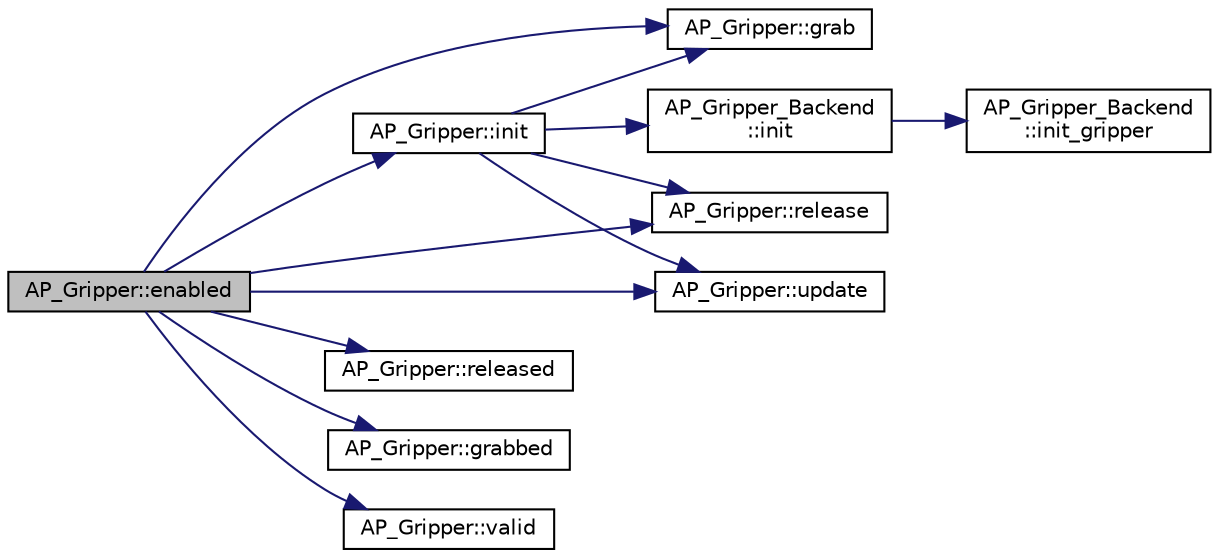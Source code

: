 digraph "AP_Gripper::enabled"
{
 // INTERACTIVE_SVG=YES
  edge [fontname="Helvetica",fontsize="10",labelfontname="Helvetica",labelfontsize="10"];
  node [fontname="Helvetica",fontsize="10",shape=record];
  rankdir="LR";
  Node1 [label="AP_Gripper::enabled",height=0.2,width=0.4,color="black", fillcolor="grey75", style="filled", fontcolor="black"];
  Node1 -> Node2 [color="midnightblue",fontsize="10",style="solid",fontname="Helvetica"];
  Node2 [label="AP_Gripper::init",height=0.2,width=0.4,color="black", fillcolor="white", style="filled",URL="$classAP__Gripper.html#a82817d48296f50234b66391d7dac76ff"];
  Node2 -> Node3 [color="midnightblue",fontsize="10",style="solid",fontname="Helvetica"];
  Node3 [label="AP_Gripper_Backend\l::init",height=0.2,width=0.4,color="black", fillcolor="white", style="filled",URL="$classAP__Gripper__Backend.html#a17b0015139d7c536d5b9c4cd288eab10"];
  Node3 -> Node4 [color="midnightblue",fontsize="10",style="solid",fontname="Helvetica"];
  Node4 [label="AP_Gripper_Backend\l::init_gripper",height=0.2,width=0.4,color="black", fillcolor="white", style="filled",URL="$classAP__Gripper__Backend.html#a952bea8bf1a916c086cee465dc1929e8"];
  Node2 -> Node5 [color="midnightblue",fontsize="10",style="solid",fontname="Helvetica"];
  Node5 [label="AP_Gripper::grab",height=0.2,width=0.4,color="black", fillcolor="white", style="filled",URL="$classAP__Gripper.html#a0ab7a524f9fc267b0a68eb3076702936"];
  Node2 -> Node6 [color="midnightblue",fontsize="10",style="solid",fontname="Helvetica"];
  Node6 [label="AP_Gripper::release",height=0.2,width=0.4,color="black", fillcolor="white", style="filled",URL="$classAP__Gripper.html#a40b0812c1f3ddefcc90bfb6d968c244c"];
  Node2 -> Node7 [color="midnightblue",fontsize="10",style="solid",fontname="Helvetica"];
  Node7 [label="AP_Gripper::update",height=0.2,width=0.4,color="black", fillcolor="white", style="filled",URL="$classAP__Gripper.html#a70dff03bb770169c694a18dfff48698a"];
  Node1 -> Node5 [color="midnightblue",fontsize="10",style="solid",fontname="Helvetica"];
  Node1 -> Node6 [color="midnightblue",fontsize="10",style="solid",fontname="Helvetica"];
  Node1 -> Node8 [color="midnightblue",fontsize="10",style="solid",fontname="Helvetica"];
  Node8 [label="AP_Gripper::released",height=0.2,width=0.4,color="black", fillcolor="white", style="filled",URL="$classAP__Gripper.html#a838481fa1f2044af9787c5acf38ffb0a"];
  Node1 -> Node9 [color="midnightblue",fontsize="10",style="solid",fontname="Helvetica"];
  Node9 [label="AP_Gripper::grabbed",height=0.2,width=0.4,color="black", fillcolor="white", style="filled",URL="$classAP__Gripper.html#afa058fd1e31f0f85f0985ed83b898827"];
  Node1 -> Node7 [color="midnightblue",fontsize="10",style="solid",fontname="Helvetica"];
  Node1 -> Node10 [color="midnightblue",fontsize="10",style="solid",fontname="Helvetica"];
  Node10 [label="AP_Gripper::valid",height=0.2,width=0.4,color="black", fillcolor="white", style="filled",URL="$classAP__Gripper.html#a0e14469a55fc0a9704757598f1fbcb57"];
}
